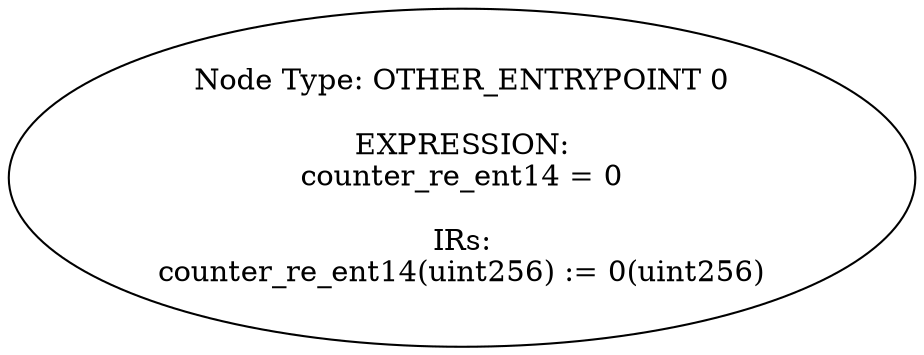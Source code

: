 digraph{
0[label="Node Type: OTHER_ENTRYPOINT 0

EXPRESSION:
counter_re_ent14 = 0

IRs:
counter_re_ent14(uint256) := 0(uint256)"];
}
